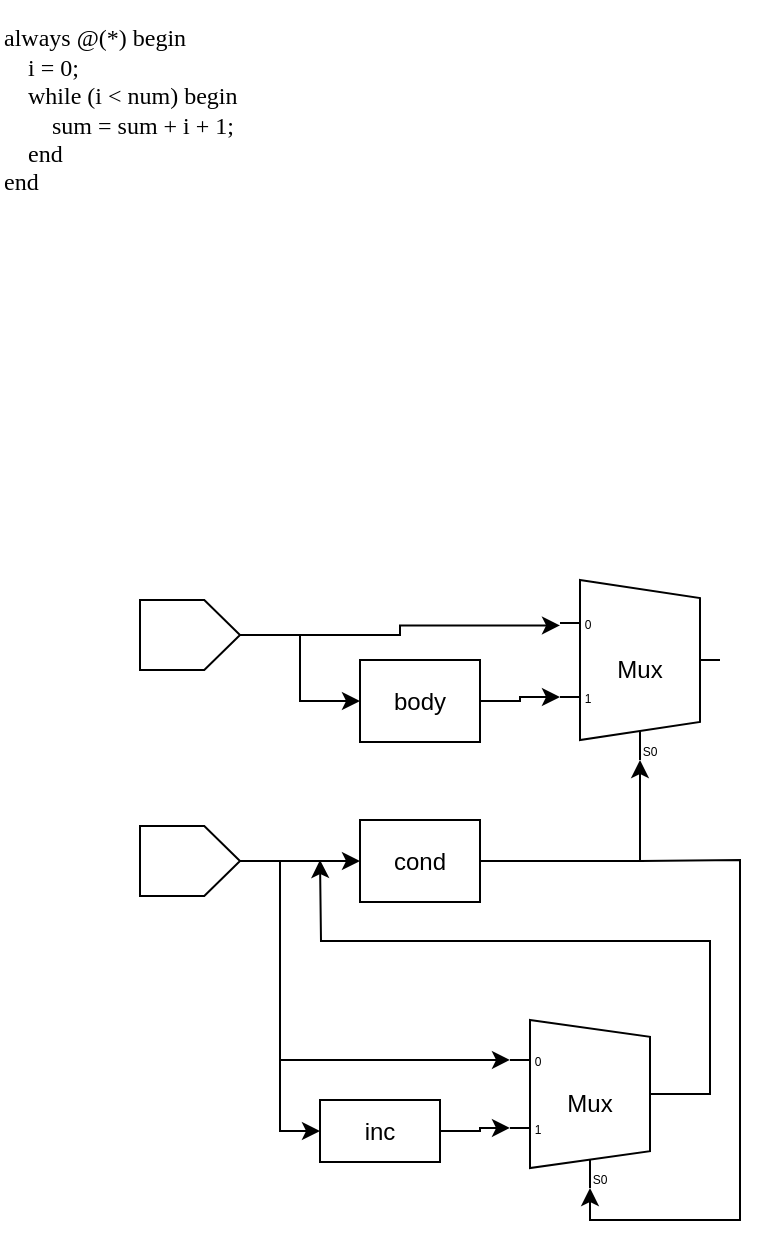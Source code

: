 <mxfile version="21.3.5" type="github">
  <diagram name="第 1 页" id="8_wMexKujFlNzlI4Z4tQ">
    <mxGraphModel dx="819" dy="437" grid="1" gridSize="10" guides="1" tooltips="1" connect="1" arrows="1" fold="1" page="1" pageScale="1" pageWidth="1169" pageHeight="827" math="0" shadow="0">
      <root>
        <mxCell id="0" />
        <mxCell id="1" parent="0" />
        <mxCell id="YQnEnwThoqy6UyXnlnFH-2" value="always @(*) begin&lt;br&gt;&amp;nbsp; &amp;nbsp; i = 0;&lt;br&gt;&amp;nbsp; &amp;nbsp; while (i &amp;lt; num) begin&lt;br&gt;&amp;nbsp; &amp;nbsp; &amp;nbsp; &amp;nbsp; sum = sum + i + 1;&lt;br&gt;&amp;nbsp; &amp;nbsp; end&lt;br&gt;end" style="text;html=1;strokeColor=none;fillColor=none;align=left;verticalAlign=middle;whiteSpace=wrap;rounded=0;fontFamily=Lucida Console;" vertex="1" parent="1">
          <mxGeometry x="20" y="30" width="230" height="110" as="geometry" />
        </mxCell>
        <mxCell id="YQnEnwThoqy6UyXnlnFH-3" value="Mux" style="shadow=0;dashed=0;align=center;html=1;strokeWidth=1;shape=mxgraph.electrical.abstract.mux2;whiteSpace=wrap;flipH=0;flipV=0;" vertex="1" parent="1">
          <mxGeometry x="300" y="320" width="80" height="90" as="geometry" />
        </mxCell>
        <mxCell id="YQnEnwThoqy6UyXnlnFH-6" style="edgeStyle=orthogonalEdgeStyle;rounded=0;orthogonalLoop=1;jettySize=auto;html=1;entryX=0;entryY=0.617;entryDx=0;entryDy=3;entryPerimeter=0;exitX=1;exitY=0.5;exitDx=0;exitDy=0;" edge="1" parent="1" source="YQnEnwThoqy6UyXnlnFH-10" target="YQnEnwThoqy6UyXnlnFH-3">
          <mxGeometry relative="1" as="geometry">
            <mxPoint x="260" y="312.029" as="sourcePoint" />
          </mxGeometry>
        </mxCell>
        <mxCell id="YQnEnwThoqy6UyXnlnFH-8" style="edgeStyle=orthogonalEdgeStyle;rounded=0;orthogonalLoop=1;jettySize=auto;html=1;entryX=0;entryY=0.5;entryDx=0;entryDy=0;" edge="1" parent="1" source="YQnEnwThoqy6UyXnlnFH-7" target="YQnEnwThoqy6UyXnlnFH-10">
          <mxGeometry relative="1" as="geometry">
            <mxPoint x="200" y="312" as="targetPoint" />
          </mxGeometry>
        </mxCell>
        <mxCell id="YQnEnwThoqy6UyXnlnFH-9" style="edgeStyle=orthogonalEdgeStyle;rounded=0;orthogonalLoop=1;jettySize=auto;html=1;exitX=1;exitY=0.5;exitDx=0;exitDy=0;exitPerimeter=0;entryX=0;entryY=0.219;entryDx=0;entryDy=3;entryPerimeter=0;" edge="1" parent="1" source="YQnEnwThoqy6UyXnlnFH-7" target="YQnEnwThoqy6UyXnlnFH-3">
          <mxGeometry relative="1" as="geometry" />
        </mxCell>
        <mxCell id="YQnEnwThoqy6UyXnlnFH-7" value="" style="verticalLabelPosition=bottom;shadow=0;dashed=0;align=center;html=1;verticalAlign=top;shape=mxgraph.electrical.abstract.dac;" vertex="1" parent="1">
          <mxGeometry x="90" y="330" width="50" height="35" as="geometry" />
        </mxCell>
        <mxCell id="YQnEnwThoqy6UyXnlnFH-10" value="body" style="rounded=0;whiteSpace=wrap;html=1;" vertex="1" parent="1">
          <mxGeometry x="200" y="360" width="60" height="41" as="geometry" />
        </mxCell>
        <mxCell id="YQnEnwThoqy6UyXnlnFH-14" style="edgeStyle=orthogonalEdgeStyle;rounded=0;orthogonalLoop=1;jettySize=auto;html=1;exitX=1;exitY=0.5;exitDx=0;exitDy=0;entryX=0.375;entryY=1;entryDx=10;entryDy=0;entryPerimeter=0;" edge="1" parent="1" source="YQnEnwThoqy6UyXnlnFH-11" target="YQnEnwThoqy6UyXnlnFH-3">
          <mxGeometry relative="1" as="geometry" />
        </mxCell>
        <mxCell id="YQnEnwThoqy6UyXnlnFH-16" style="edgeStyle=orthogonalEdgeStyle;rounded=0;orthogonalLoop=1;jettySize=auto;html=1;exitX=1;exitY=0.5;exitDx=0;exitDy=0;entryX=0.375;entryY=1;entryDx=10;entryDy=0;entryPerimeter=0;" edge="1" parent="1" source="YQnEnwThoqy6UyXnlnFH-11" target="YQnEnwThoqy6UyXnlnFH-15">
          <mxGeometry relative="1" as="geometry">
            <Array as="points">
              <mxPoint x="340" y="460" />
              <mxPoint x="390" y="460" />
              <mxPoint x="390" y="640" />
              <mxPoint x="315" y="640" />
            </Array>
          </mxGeometry>
        </mxCell>
        <mxCell id="YQnEnwThoqy6UyXnlnFH-11" value="cond" style="rounded=0;whiteSpace=wrap;html=1;" vertex="1" parent="1">
          <mxGeometry x="200" y="440" width="60" height="41" as="geometry" />
        </mxCell>
        <mxCell id="YQnEnwThoqy6UyXnlnFH-13" style="edgeStyle=orthogonalEdgeStyle;rounded=0;orthogonalLoop=1;jettySize=auto;html=1;exitX=1;exitY=0.5;exitDx=0;exitDy=0;exitPerimeter=0;entryX=0;entryY=0.5;entryDx=0;entryDy=0;" edge="1" parent="1" source="YQnEnwThoqy6UyXnlnFH-12" target="YQnEnwThoqy6UyXnlnFH-11">
          <mxGeometry relative="1" as="geometry" />
        </mxCell>
        <mxCell id="YQnEnwThoqy6UyXnlnFH-19" style="edgeStyle=orthogonalEdgeStyle;rounded=0;orthogonalLoop=1;jettySize=auto;html=1;entryX=0;entryY=0.5;entryDx=0;entryDy=0;" edge="1" parent="1" source="YQnEnwThoqy6UyXnlnFH-12" target="YQnEnwThoqy6UyXnlnFH-17">
          <mxGeometry relative="1" as="geometry" />
        </mxCell>
        <mxCell id="YQnEnwThoqy6UyXnlnFH-20" style="edgeStyle=orthogonalEdgeStyle;rounded=0;orthogonalLoop=1;jettySize=auto;html=1;exitX=1;exitY=0.5;exitDx=0;exitDy=0;exitPerimeter=0;entryX=0;entryY=0.202;entryDx=0;entryDy=3;entryPerimeter=0;" edge="1" parent="1" source="YQnEnwThoqy6UyXnlnFH-12" target="YQnEnwThoqy6UyXnlnFH-15">
          <mxGeometry relative="1" as="geometry">
            <Array as="points">
              <mxPoint x="160" y="460" />
              <mxPoint x="160" y="560" />
            </Array>
          </mxGeometry>
        </mxCell>
        <mxCell id="YQnEnwThoqy6UyXnlnFH-12" value="" style="verticalLabelPosition=bottom;shadow=0;dashed=0;align=center;html=1;verticalAlign=top;shape=mxgraph.electrical.abstract.dac;" vertex="1" parent="1">
          <mxGeometry x="90" y="443" width="50" height="35" as="geometry" />
        </mxCell>
        <mxCell id="YQnEnwThoqy6UyXnlnFH-21" style="edgeStyle=orthogonalEdgeStyle;rounded=0;orthogonalLoop=1;jettySize=auto;html=1;exitX=1;exitY=0.5;exitDx=0;exitDy=-5;exitPerimeter=0;" edge="1" parent="1" source="YQnEnwThoqy6UyXnlnFH-15">
          <mxGeometry relative="1" as="geometry">
            <mxPoint x="180" y="460" as="targetPoint" />
          </mxGeometry>
        </mxCell>
        <mxCell id="YQnEnwThoqy6UyXnlnFH-15" value="Mux" style="shadow=0;dashed=0;align=center;html=1;strokeWidth=1;shape=mxgraph.electrical.abstract.mux2;whiteSpace=wrap;flipH=0;flipV=0;" vertex="1" parent="1">
          <mxGeometry x="275" y="540" width="80" height="84" as="geometry" />
        </mxCell>
        <mxCell id="YQnEnwThoqy6UyXnlnFH-18" style="edgeStyle=orthogonalEdgeStyle;rounded=0;orthogonalLoop=1;jettySize=auto;html=1;entryX=0;entryY=0.607;entryDx=0;entryDy=3;entryPerimeter=0;" edge="1" parent="1" source="YQnEnwThoqy6UyXnlnFH-17" target="YQnEnwThoqy6UyXnlnFH-15">
          <mxGeometry relative="1" as="geometry" />
        </mxCell>
        <mxCell id="YQnEnwThoqy6UyXnlnFH-17" value="inc" style="rounded=0;whiteSpace=wrap;html=1;" vertex="1" parent="1">
          <mxGeometry x="180" y="580" width="60" height="31" as="geometry" />
        </mxCell>
      </root>
    </mxGraphModel>
  </diagram>
</mxfile>
